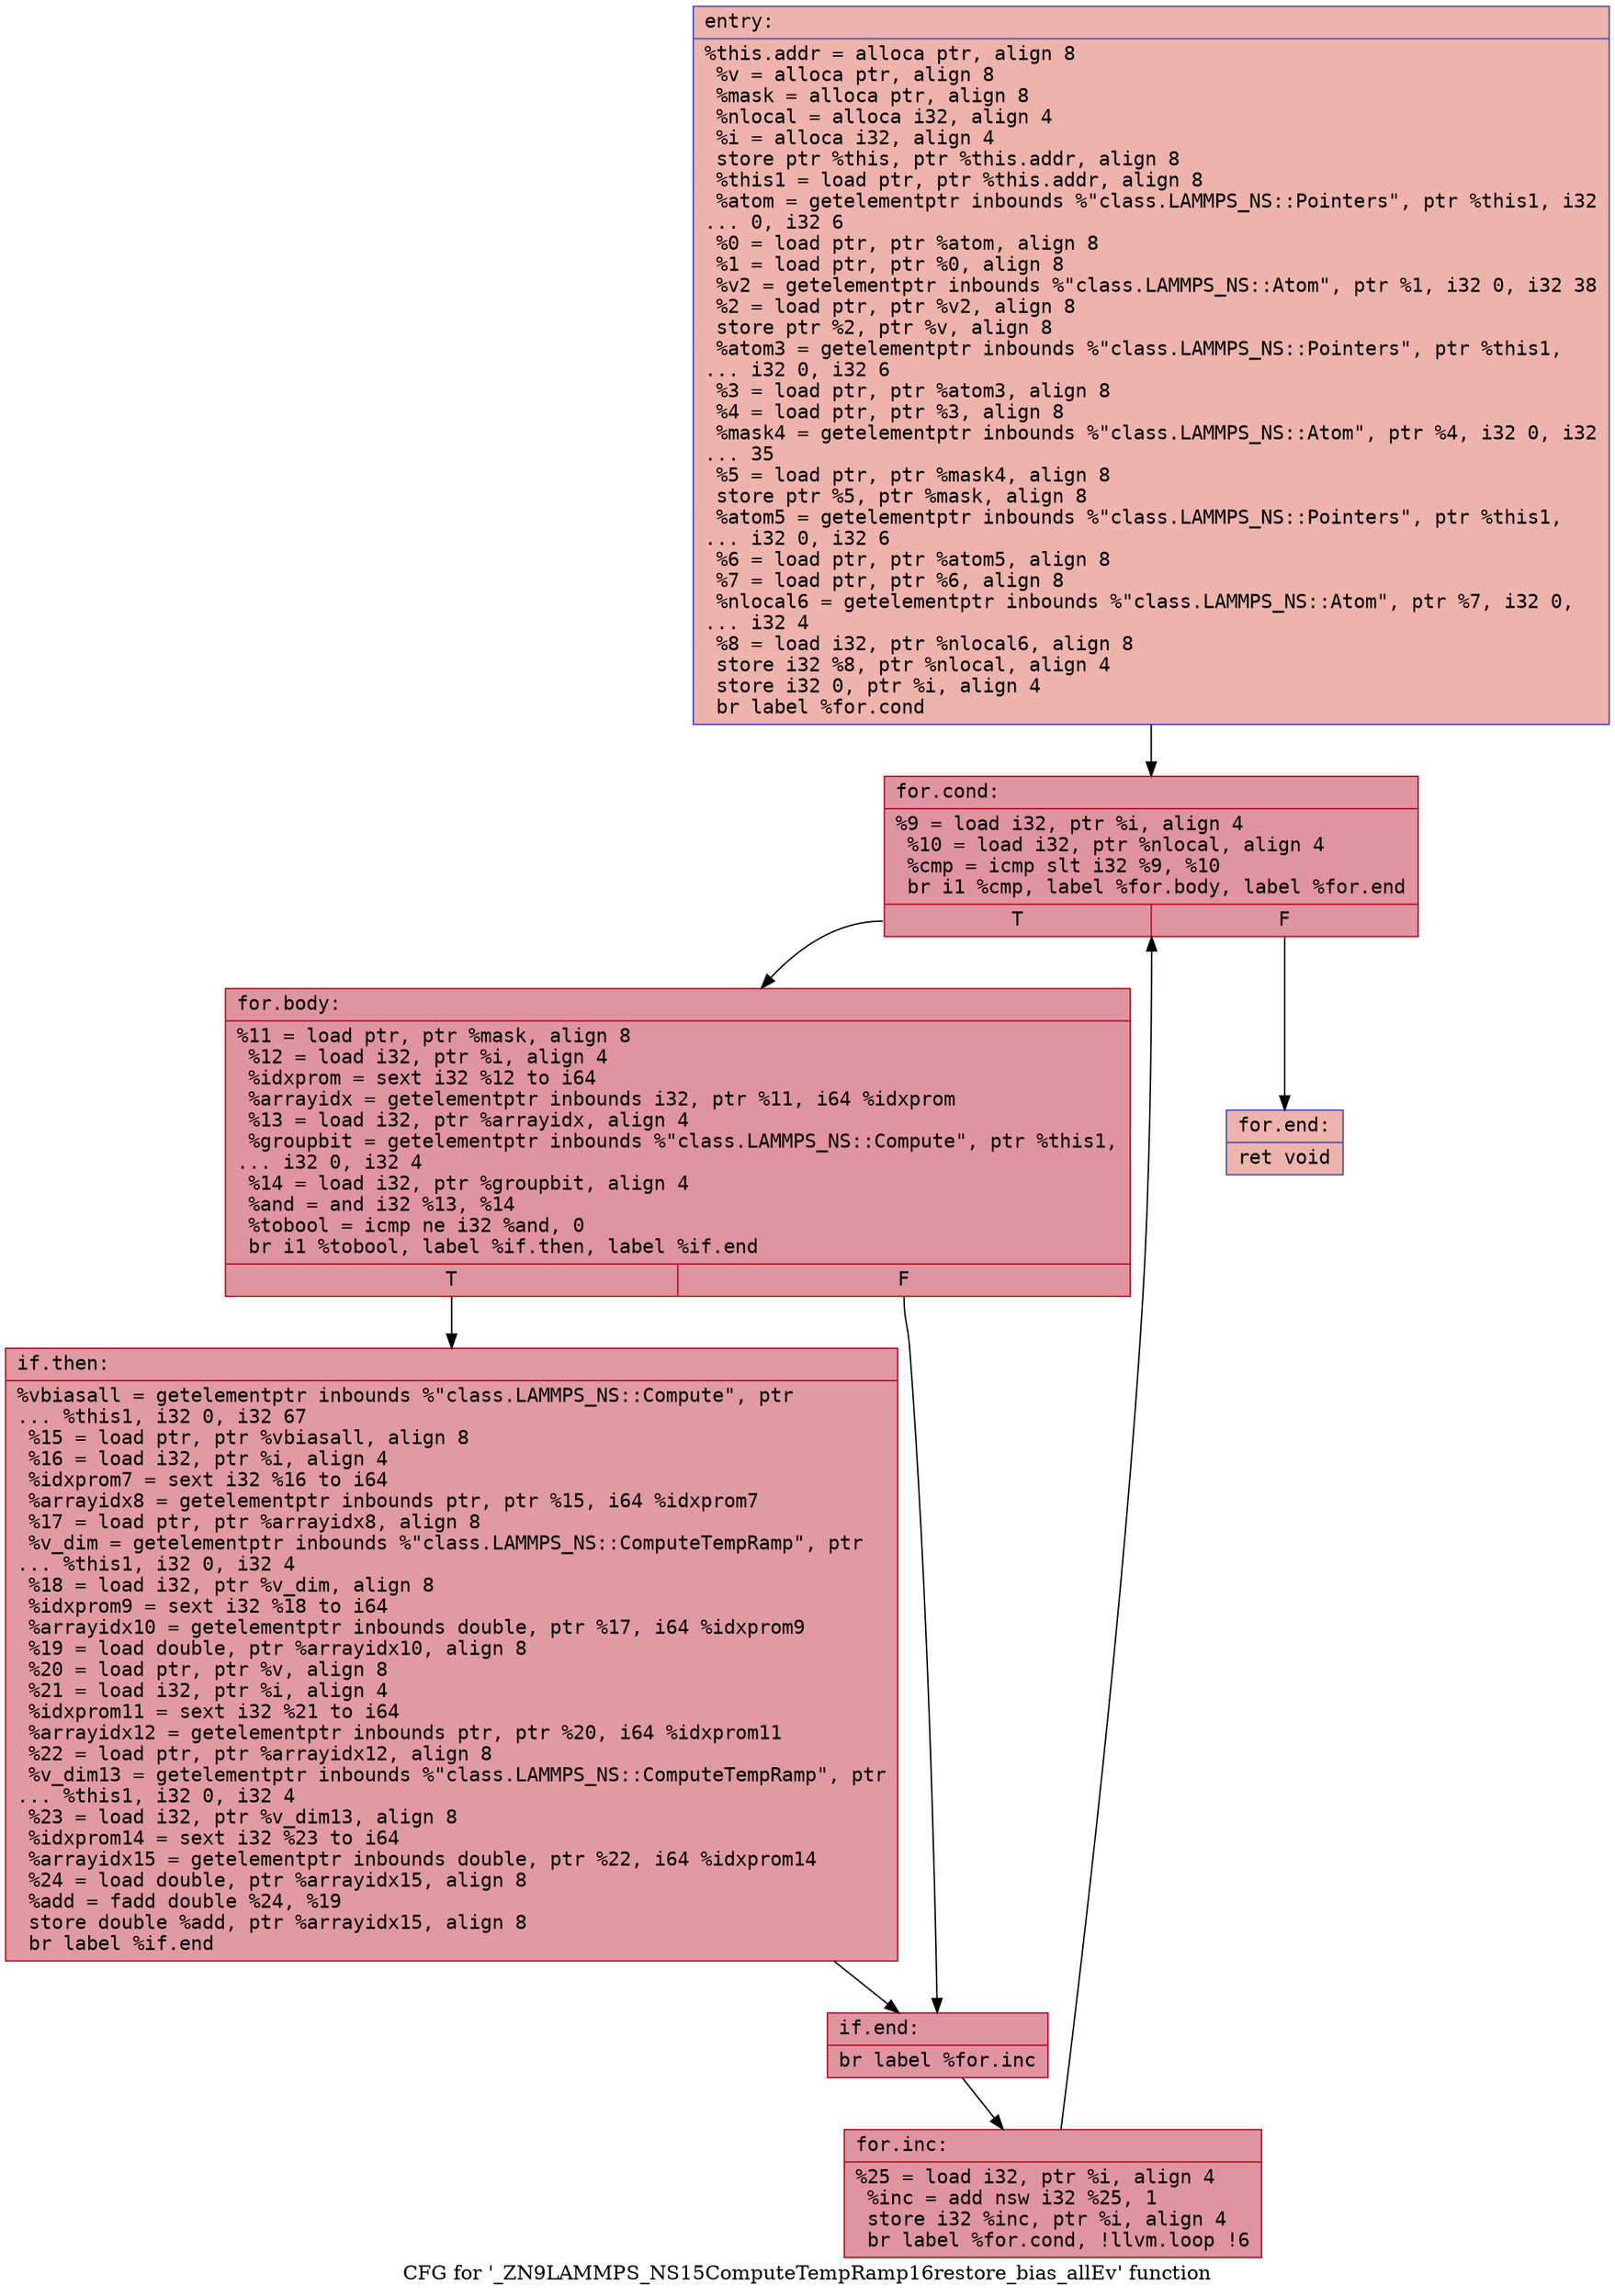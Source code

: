 digraph "CFG for '_ZN9LAMMPS_NS15ComputeTempRamp16restore_bias_allEv' function" {
	label="CFG for '_ZN9LAMMPS_NS15ComputeTempRamp16restore_bias_allEv' function";

	Node0x5563a41b1d30 [shape=record,color="#3d50c3ff", style=filled, fillcolor="#d6524470" fontname="Courier",label="{entry:\l|  %this.addr = alloca ptr, align 8\l  %v = alloca ptr, align 8\l  %mask = alloca ptr, align 8\l  %nlocal = alloca i32, align 4\l  %i = alloca i32, align 4\l  store ptr %this, ptr %this.addr, align 8\l  %this1 = load ptr, ptr %this.addr, align 8\l  %atom = getelementptr inbounds %\"class.LAMMPS_NS::Pointers\", ptr %this1, i32\l... 0, i32 6\l  %0 = load ptr, ptr %atom, align 8\l  %1 = load ptr, ptr %0, align 8\l  %v2 = getelementptr inbounds %\"class.LAMMPS_NS::Atom\", ptr %1, i32 0, i32 38\l  %2 = load ptr, ptr %v2, align 8\l  store ptr %2, ptr %v, align 8\l  %atom3 = getelementptr inbounds %\"class.LAMMPS_NS::Pointers\", ptr %this1,\l... i32 0, i32 6\l  %3 = load ptr, ptr %atom3, align 8\l  %4 = load ptr, ptr %3, align 8\l  %mask4 = getelementptr inbounds %\"class.LAMMPS_NS::Atom\", ptr %4, i32 0, i32\l... 35\l  %5 = load ptr, ptr %mask4, align 8\l  store ptr %5, ptr %mask, align 8\l  %atom5 = getelementptr inbounds %\"class.LAMMPS_NS::Pointers\", ptr %this1,\l... i32 0, i32 6\l  %6 = load ptr, ptr %atom5, align 8\l  %7 = load ptr, ptr %6, align 8\l  %nlocal6 = getelementptr inbounds %\"class.LAMMPS_NS::Atom\", ptr %7, i32 0,\l... i32 4\l  %8 = load i32, ptr %nlocal6, align 8\l  store i32 %8, ptr %nlocal, align 4\l  store i32 0, ptr %i, align 4\l  br label %for.cond\l}"];
	Node0x5563a41b1d30 -> Node0x5563a41b2f30[tooltip="entry -> for.cond\nProbability 100.00%" ];
	Node0x5563a41b2f30 [shape=record,color="#b70d28ff", style=filled, fillcolor="#b70d2870" fontname="Courier",label="{for.cond:\l|  %9 = load i32, ptr %i, align 4\l  %10 = load i32, ptr %nlocal, align 4\l  %cmp = icmp slt i32 %9, %10\l  br i1 %cmp, label %for.body, label %for.end\l|{<s0>T|<s1>F}}"];
	Node0x5563a41b2f30:s0 -> Node0x5563a41b31d0[tooltip="for.cond -> for.body\nProbability 96.88%" ];
	Node0x5563a41b2f30:s1 -> Node0x5563a41b3250[tooltip="for.cond -> for.end\nProbability 3.12%" ];
	Node0x5563a41b31d0 [shape=record,color="#b70d28ff", style=filled, fillcolor="#b70d2870" fontname="Courier",label="{for.body:\l|  %11 = load ptr, ptr %mask, align 8\l  %12 = load i32, ptr %i, align 4\l  %idxprom = sext i32 %12 to i64\l  %arrayidx = getelementptr inbounds i32, ptr %11, i64 %idxprom\l  %13 = load i32, ptr %arrayidx, align 4\l  %groupbit = getelementptr inbounds %\"class.LAMMPS_NS::Compute\", ptr %this1,\l... i32 0, i32 4\l  %14 = load i32, ptr %groupbit, align 4\l  %and = and i32 %13, %14\l  %tobool = icmp ne i32 %and, 0\l  br i1 %tobool, label %if.then, label %if.end\l|{<s0>T|<s1>F}}"];
	Node0x5563a41b31d0:s0 -> Node0x5563a41b3920[tooltip="for.body -> if.then\nProbability 62.50%" ];
	Node0x5563a41b31d0:s1 -> Node0x5563a41b3990[tooltip="for.body -> if.end\nProbability 37.50%" ];
	Node0x5563a41b3920 [shape=record,color="#b70d28ff", style=filled, fillcolor="#bb1b2c70" fontname="Courier",label="{if.then:\l|  %vbiasall = getelementptr inbounds %\"class.LAMMPS_NS::Compute\", ptr\l... %this1, i32 0, i32 67\l  %15 = load ptr, ptr %vbiasall, align 8\l  %16 = load i32, ptr %i, align 4\l  %idxprom7 = sext i32 %16 to i64\l  %arrayidx8 = getelementptr inbounds ptr, ptr %15, i64 %idxprom7\l  %17 = load ptr, ptr %arrayidx8, align 8\l  %v_dim = getelementptr inbounds %\"class.LAMMPS_NS::ComputeTempRamp\", ptr\l... %this1, i32 0, i32 4\l  %18 = load i32, ptr %v_dim, align 8\l  %idxprom9 = sext i32 %18 to i64\l  %arrayidx10 = getelementptr inbounds double, ptr %17, i64 %idxprom9\l  %19 = load double, ptr %arrayidx10, align 8\l  %20 = load ptr, ptr %v, align 8\l  %21 = load i32, ptr %i, align 4\l  %idxprom11 = sext i32 %21 to i64\l  %arrayidx12 = getelementptr inbounds ptr, ptr %20, i64 %idxprom11\l  %22 = load ptr, ptr %arrayidx12, align 8\l  %v_dim13 = getelementptr inbounds %\"class.LAMMPS_NS::ComputeTempRamp\", ptr\l... %this1, i32 0, i32 4\l  %23 = load i32, ptr %v_dim13, align 8\l  %idxprom14 = sext i32 %23 to i64\l  %arrayidx15 = getelementptr inbounds double, ptr %22, i64 %idxprom14\l  %24 = load double, ptr %arrayidx15, align 8\l  %add = fadd double %24, %19\l  store double %add, ptr %arrayidx15, align 8\l  br label %if.end\l}"];
	Node0x5563a41b3920 -> Node0x5563a41b3990[tooltip="if.then -> if.end\nProbability 100.00%" ];
	Node0x5563a41b3990 [shape=record,color="#b70d28ff", style=filled, fillcolor="#b70d2870" fontname="Courier",label="{if.end:\l|  br label %for.inc\l}"];
	Node0x5563a41b3990 -> Node0x5563a41b4b60[tooltip="if.end -> for.inc\nProbability 100.00%" ];
	Node0x5563a41b4b60 [shape=record,color="#b70d28ff", style=filled, fillcolor="#b70d2870" fontname="Courier",label="{for.inc:\l|  %25 = load i32, ptr %i, align 4\l  %inc = add nsw i32 %25, 1\l  store i32 %inc, ptr %i, align 4\l  br label %for.cond, !llvm.loop !6\l}"];
	Node0x5563a41b4b60 -> Node0x5563a41b2f30[tooltip="for.inc -> for.cond\nProbability 100.00%" ];
	Node0x5563a41b3250 [shape=record,color="#3d50c3ff", style=filled, fillcolor="#d6524470" fontname="Courier",label="{for.end:\l|  ret void\l}"];
}
